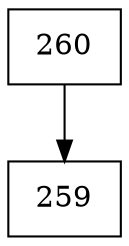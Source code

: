 digraph G {
  node [shape=record];
  node0 [label="{260}"];
  node0 -> node1;
  node1 [label="{259}"];
}
